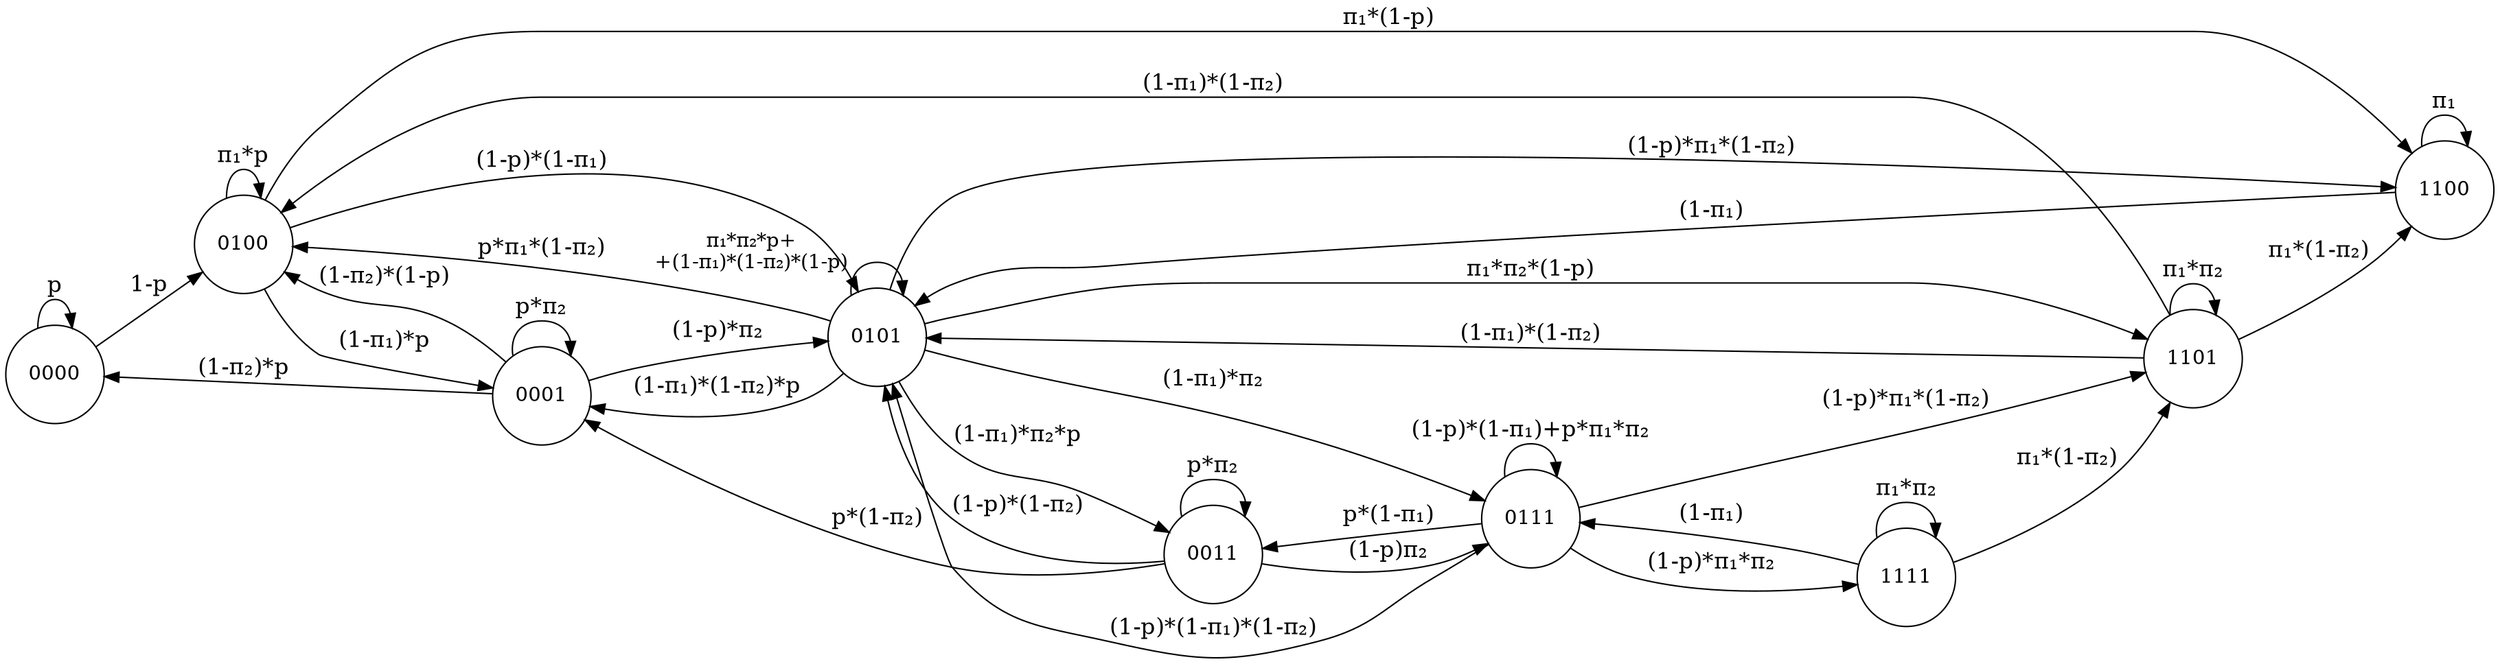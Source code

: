digraph finite_state_machine {
    rankdir=LR;
    node [shape = circle];
    edge[fontsize=16];
	graph [ dpi = 300 ];
    
    "0000" -> "0000" [label = "p"];
    "0000" -> "0100" [label = "1-p"];

    "0001" -> "0001" [label = "p*&pi;₂"];
    "0001" -> "0000" [label = "(1-&pi;₂)*p"];
    "0001" -> "0101" [label = "(1-p)*&pi;₂"];
    "0001" -> "0100" [label = "(1-&pi;₂)*(1-p)"];

    "0011" -> "0101" [label = "(1-p)*(1-&pi;₂)"];
    "0011" -> "0001" [label = "p*(1-&pi;₂)"];
    "0011" -> "0111" [label = "(1-p)&pi;₂"];
    "0011" -> "0011" [label = "p*&pi;₂"];

    "0100" -> "0100" [label = "&pi;₁*p"];
    "0100" -> "1100" [label = "&pi;₁*(1-p)"];
    "0100" -> "0001" [label = "(1-&pi;₁)*p"];
    "0100" -> "0101" [label = "(1-p)*(1-&pi;₁)"];

    "0101" -> "0101" [headlabel = "&pi;₁*&pi;₂*p+\n+(1-&pi;₁)*(1-&pi;₂)*(1-p)", fontsize=14, labeldistance=11, labelangle=70];
    "0101" -> "0100" [label = "p*&pi;₁*(1-&pi;₂)"];
    "0101" -> "1101" [label = "&pi;₁*&pi;₂*(1-p)"];
    "0101" -> "0001" [label = "(1-&pi;₁)*(1-&pi;₂)*p"];
    "0101" -> "0011" [label = "(1-&pi;₁)*&pi;₂*p"];
    "0101" -> "0111" [label = "(1-&pi;₁)*&pi;₂"];
    "0101" -> "1100" [label = "(1-p)*&pi;₁*(1-&pi;₂)"];

    "0111" -> "0111" [label = "(1-p)*(1-&pi;₁)+p*&pi;₁*&pi;₂"];
    "0111" -> "0101" [label = "(1-p)*(1-&pi;₁)*(1-&pi;₂)"];
    "0111" -> "0011" [label = "p*(1-&pi;₁)"];
    "0111" -> "1111" [label = "(1-p)*&pi;₁*&pi;₂"];
    "0111" -> "1101" [label = "(1-p)*&pi;₁*(1-&pi;₂)"];

    "1100" -> "1100" [label = "&pi;₁"];
    "1100" -> "0101" [label = "(1-&pi;₁)"];

    "1101" -> "1100" [label = "&pi;₁*(1-&pi;₂)"];
    "1101" -> "1101" [label = "&pi;₁*&pi;₂"];
    "1101" -> "0100" [label = "(1-&pi;₁)*(1-&pi;₂)"];   
    "1101" -> "0101" [label = "(1-&pi;₁)*(1-&pi;₂)"];
    
    "1111" -> "1111" [label = "&pi;₁*&pi;₂"];
    "1111" -> "1101" [label = "&pi;₁*(1-&pi;₂)"];
    "1111" -> "0111" [label = "(1-&pi;₁)"];
}